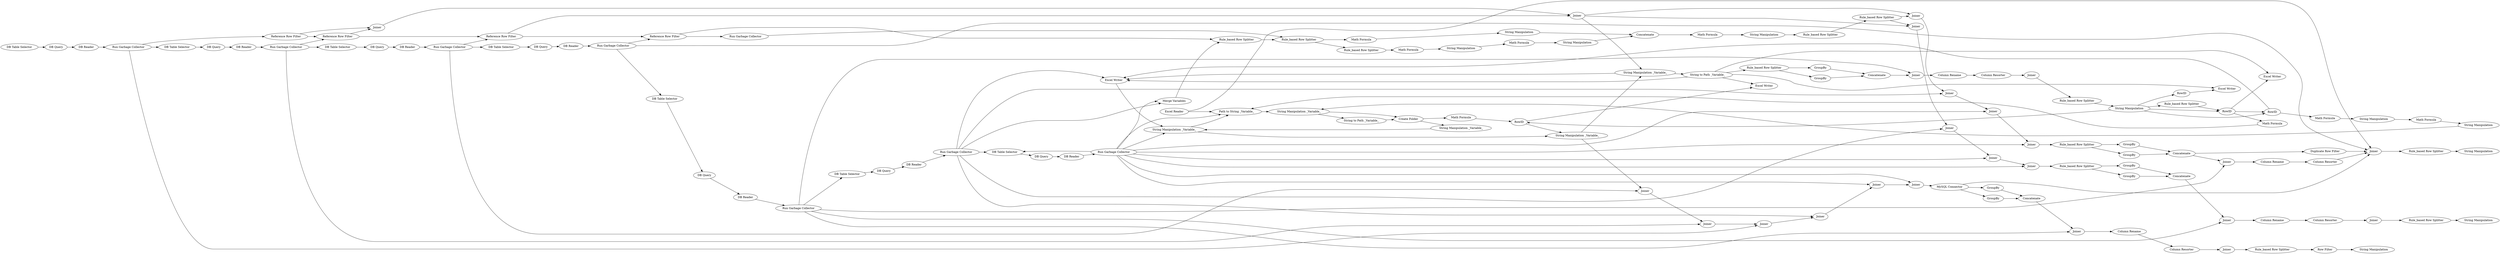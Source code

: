 digraph {
	199 -> 231
	245 -> 250
	246 -> 245
	227 -> 229
	158 -> 159
	234 -> 235
	135 -> 136
	99 -> 105
	236 -> 287
	108 -> 135
	344 -> 238
	254 -> 241
	155 -> 190
	155 -> 189
	240 -> 278
	265 -> 267
	275 -> 227
	27 -> 93
	269 -> 278
	235 -> 236
	276 -> 269
	58 -> 95
	102 -> 17
	90 -> 96
	231 -> 232
	288 -> 290
	256 -> 258
	159 -> 192
	221 -> 228
	159 -> 244
	338 -> 256
	153 -> 152
	310 -> 314
	159 -> 338
	105 -> 58
	104 -> 27
	160 -> 16
	159 -> 251
	93 -> 99
	257 -> 259
	344 -> 239
	266 -> 268
	91 -> 97
	232 -> 282
	155 -> 273
	242 -> 244
	159 -> 193
	333 -> 334
	253 -> 247
	157 -> 156
	334 -> 335
	104 -> 333
	193 -> 199
	108 -> 109
	289 -> 243
	98 -> 104
	92 -> 98
	344 -> 234
	335 -> 336
	236 -> 247
	187 -> 189
	243 -> 245
	107 -> 296
	222 -> 184
	111 -> 114
	254 -> 249
	17 -> 92
	230 -> 291
	252 -> 333
	160 -> 335
	107 -> 153
	199 -> 210
	273 -> 222
	253 -> 254
	240 -> 244
	290 -> 289
	301 -> 302
	252 -> 253
	250 -> 251
	254 -> 265
	159 -> 191
	155 -> 247
	190 -> 192
	109 -> 110
	254 -> 248
	251 -> 244
	225 -> 226
	238 -> 248
	16 -> 91
	283 -> 301
	256 -> 278
	159 -> 194
	189 -> 191
	313 -> 340
	235 -> 241
	344 -> 236
	262 -> 263
	136 -> 188
	251 -> 252
	110 -> 111
	192 -> 194
	337 -> 338
	107 -> 282
	160 -> 108
	110 -> 136
	159 -> 157
	2 -> 90
	282 -> 276
	156 -> 158
	109 -> 135
	107 -> 283
	245 -> 237
	186 -> 187
	114 -> 184
	314 -> 344
	309 -> 310
	96 -> 160
	104 -> 110
	344 -> 235
	235 -> 242
	243 -> 246
	312 -> 342
	311 -> 341
	287 -> 288
	105 -> 111
	155 -> 336
	247 -> 251
	159 -> 337
	265 -> 266
	188 -> 190
	239 -> 249
	263 -> 283
	260 -> 262
	260 -> 261
	97 -> 102
	304 -> 305
	229 -> 230
	254 -> 247
	152 -> 154
	232 -> 315
	184 -> 225
	101 -> 107
	237 -> 238
	308 -> 309
	111 -> 222
	292 -> 304
	336 -> 337
	278 -> 311
	258 -> 259
	291 -> 186
	268 -> 296
	274 -> 275
	267 -> 268
	194 -> 260
	210 -> 232
	340 -> 343
	185 -> 221
	159 -> 273
	315 -> 278
	305 -> 306
	102 -> 109
	296 -> 308
	306 -> 313
	184 -> 185
	136 -> 187
	186 -> 188
	107 -> 292
	244 -> 243
	105 -> 278
	226 -> 227
	281 -> 312
	136 -> 253
	155 -> 157
	228 -> 274
	302 -> 281
	259 -> 292
	95 -> 101
	154 -> 155
	191 -> 193
	238 -> 252
	261 -> 263
	256 -> 257
	102 -> 334
	292 [label=Joiner]
	246 [label="String to Path _Variable_"]
	227 [label=Concatenate]
	222 [label="Rule_based Row Splitter"]
	136 [label=Joiner]
	153 [label="DB Table Selector"]
	239 [label=RowID]
	184 [label="Rule_based Row Splitter"]
	259 [label=Concatenate]
	190 [label=Joiner]
	256 [label="MySQL Connector"]
	290 [label="Math Formula"]
	341 [label="String Manipulation"]
	335 [label=Joiner]
	189 [label=Joiner]
	315 [label="Duplicate Row Filter"]
	343 [label="String Manipulation"]
	154 [label="DB Reader"]
	268 [label=Concatenate]
	281 [label=Joiner]
	16 [label="DB Table Selector"]
	274 [label="Math Formula"]
	251 [label="String Manipulation _Variable_"]
	296 [label=Joiner]
	337 [label=Joiner]
	93 [label="DB Query"]
	135 [label=Joiner]
	314 [label="Rule_based Row Splitter"]
	107 [label="Run Garbage Collector"]
	229 [label="Math Formula"]
	157 [label="DB Table Selector"]
	258 [label=GroupBy]
	249 [label="Excel Writer"]
	210 [label=GroupBy]
	231 [label=GroupBy]
	27 [label="DB Table Selector"]
	247 [label="Excel Writer"]
	263 [label=Concatenate]
	306 [label=Joiner]
	289 [label="String Manipulation"]
	308 [label="Column Rename"]
	97 [label="DB Reader"]
	58 [label="DB Table Selector"]
	108 [label="Reference Row Filter"]
	252 [label="String Manipulation _Variable_"]
	269 [label="Column Resorter"]
	105 [label="Run Garbage Collector"]
	245 [label="Create Folder"]
	185 [label="Rule_based Row Splitter"]
	92 [label="DB Query"]
	98 [label="DB Reader"]
	291 [label="Rule_based Row Splitter"]
	288 [label="String Manipulation"]
	262 [label=GroupBy]
	310 [label=Joiner]
	191 [label=Joiner]
	287 [label="Math Formula"]
	243 [label="String Manipulation _Variable_"]
	159 [label="Run Garbage Collector"]
	278 [label=Joiner]
	199 [label="Rule_based Row Splitter"]
	192 [label=Joiner]
	248 [label="Excel Writer"]
	96 [label="DB Reader"]
	102 [label="Run Garbage Collector"]
	104 [label="Run Garbage Collector"]
	241 [label="Excel Writer"]
	234 [label="Rule_based Row Splitter"]
	91 [label="DB Query"]
	275 [label="String Manipulation"]
	304 [label="Column Rename"]
	254 [label="String to Path _Variable_"]
	283 [label=Joiner]
	228 [label="String Manipulation"]
	237 [label="Math Formula"]
	188 [label=Joiner]
	156 [label="DB Query"]
	311 [label="Rule_based Row Splitter"]
	338 [label=Joiner]
	344 [label="String Manipulation"]
	336 [label=Joiner]
	309 [label="Column Resorter"]
	114 [label="Run Garbage Collector"]
	240 [label="Excel Reader"]
	334 [label=Joiner]
	90 [label="DB Query"]
	244 [label="Path to String _Variable_"]
	261 [label=GroupBy]
	333 [label=Joiner]
	342 [label="String Manipulation"]
	266 [label=GroupBy]
	301 [label="Column Rename"]
	160 [label="Run Garbage Collector"]
	99 [label="DB Reader"]
	235 [label=RowID]
	267 [label=GroupBy]
	155 [label="Run Garbage Collector"]
	226 [label="String Manipulation"]
	305 [label="Column Resorter"]
	152 [label="DB Query"]
	242 [label="Math Formula"]
	230 [label="String Manipulation"]
	302 [label="Column Resorter"]
	194 [label=Joiner]
	17 [label="DB Table Selector"]
	225 [label="Math Formula"]
	313 [label="Rule_based Row Splitter"]
	253 [label="String Manipulation _Variable_"]
	236 [label=RowID]
	109 [label="Reference Row Filter"]
	282 [label=Joiner]
	110 [label="Reference Row Filter"]
	238 [label=RowID]
	260 [label="Rule_based Row Splitter"]
	265 [label="Rule_based Row Splitter"]
	158 [label="DB Reader"]
	101 [label="DB Reader"]
	250 [label="String Manipulation _Variable_"]
	257 [label=GroupBy]
	340 [label="Row Filter"]
	232 [label=Concatenate]
	111 [label="Reference Row Filter"]
	186 [label="Rule_based Row Splitter"]
	193 [label=Joiner]
	187 [label=Joiner]
	95 [label="DB Query"]
	273 [label="Merge Variables"]
	276 [label="Column Rename"]
	312 [label="Rule_based Row Splitter"]
	2 [label="DB Table Selector"]
	221 [label="Math Formula"]
	rankdir=LR
}
